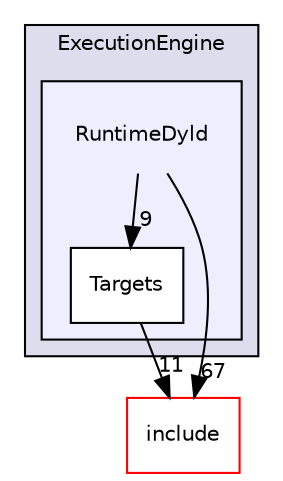 digraph "lib/ExecutionEngine/RuntimeDyld" {
  bgcolor=transparent;
  compound=true
  node [ fontsize="10", fontname="Helvetica"];
  edge [ labelfontsize="10", labelfontname="Helvetica"];
  subgraph clusterdir_9ff4c6dc1720636682ab045c894e9bc5 {
    graph [ bgcolor="#ddddee", pencolor="black", label="ExecutionEngine" fontname="Helvetica", fontsize="10", URL="dir_9ff4c6dc1720636682ab045c894e9bc5.html"]
  subgraph clusterdir_9dfae4a6f191195de651c80c4758b76b {
    graph [ bgcolor="#eeeeff", pencolor="black", label="" URL="dir_9dfae4a6f191195de651c80c4758b76b.html"];
    dir_9dfae4a6f191195de651c80c4758b76b [shape=plaintext label="RuntimeDyld"];
    dir_f1ed2d7944d8c513e48109167bbf9132 [shape=box label="Targets" color="black" fillcolor="white" style="filled" URL="dir_f1ed2d7944d8c513e48109167bbf9132.html"];
  }
  }
  dir_d44c64559bbebec7f509842c48db8b23 [shape=box label="include" color="red" URL="dir_d44c64559bbebec7f509842c48db8b23.html"];
  dir_9dfae4a6f191195de651c80c4758b76b->dir_f1ed2d7944d8c513e48109167bbf9132 [headlabel="9", labeldistance=1.5 headhref="dir_000066_000325.html"];
  dir_9dfae4a6f191195de651c80c4758b76b->dir_d44c64559bbebec7f509842c48db8b23 [headlabel="67", labeldistance=1.5 headhref="dir_000066_000001.html"];
  dir_f1ed2d7944d8c513e48109167bbf9132->dir_d44c64559bbebec7f509842c48db8b23 [headlabel="11", labeldistance=1.5 headhref="dir_000325_000001.html"];
}
